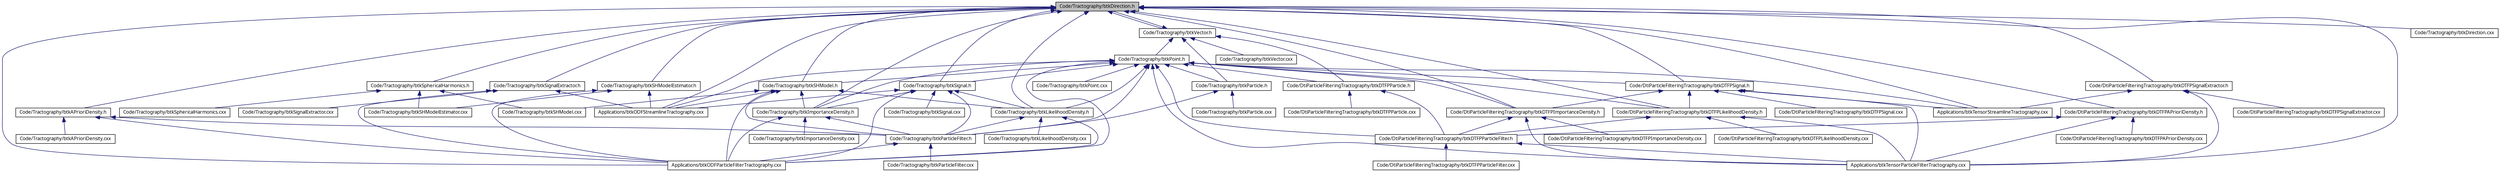 digraph G
{
  edge [fontname="FreeSans.ttf",fontsize="10",labelfontname="FreeSans.ttf",labelfontsize="10"];
  node [fontname="FreeSans.ttf",fontsize="10",shape=record];
  Node1 [label="Code/Tractography/btkDirection.h",height=0.2,width=0.4,color="black", fillcolor="grey75", style="filled" fontcolor="black"];
  Node1 -> Node2 [dir=back,color="midnightblue",fontsize="10",style="solid",fontname="FreeSans.ttf"];
  Node2 [label="Applications/btkODFParticleFilterTractography.cxx",height=0.2,width=0.4,color="black", fillcolor="white", style="filled",URL="$btk_o_d_f_particle_filter_tractography_8cxx.html"];
  Node1 -> Node3 [dir=back,color="midnightblue",fontsize="10",style="solid",fontname="FreeSans.ttf"];
  Node3 [label="Applications/btkODFStreamlineTractography.cxx",height=0.2,width=0.4,color="black", fillcolor="white", style="filled",URL="$btk_o_d_f_streamline_tractography_8cxx.html"];
  Node1 -> Node4 [dir=back,color="midnightblue",fontsize="10",style="solid",fontname="FreeSans.ttf"];
  Node4 [label="Applications/btkTensorParticleFilterTractography.cxx",height=0.2,width=0.4,color="black", fillcolor="white", style="filled",URL="$btk_tensor_particle_filter_tractography_8cxx.html"];
  Node1 -> Node5 [dir=back,color="midnightblue",fontsize="10",style="solid",fontname="FreeSans.ttf"];
  Node5 [label="Applications/btkTensorStreamlineTractography.cxx",height=0.2,width=0.4,color="black", fillcolor="white", style="filled",URL="$btk_tensor_streamline_tractography_8cxx.html"];
  Node1 -> Node6 [dir=back,color="midnightblue",fontsize="10",style="solid",fontname="FreeSans.ttf"];
  Node6 [label="Code/DtiParticleFilteringTractography/btkDTFPAPrioriDensity.h",height=0.2,width=0.4,color="black", fillcolor="white", style="filled",URL="$btk_d_t_f_p_a_priori_density_8h.html"];
  Node6 -> Node4 [dir=back,color="midnightblue",fontsize="10",style="solid",fontname="FreeSans.ttf"];
  Node6 -> Node7 [dir=back,color="midnightblue",fontsize="10",style="solid",fontname="FreeSans.ttf"];
  Node7 [label="Code/DtiParticleFilteringTractography/btkDTFPAPrioriDensity.cxx",height=0.2,width=0.4,color="black", fillcolor="white", style="filled",URL="$btk_d_t_f_p_a_priori_density_8cxx.html"];
  Node6 -> Node8 [dir=back,color="midnightblue",fontsize="10",style="solid",fontname="FreeSans.ttf"];
  Node8 [label="Code/DtiParticleFilteringTractography/btkDTFPParticleFilter.h",height=0.2,width=0.4,color="black", fillcolor="white", style="filled",URL="$btk_d_t_f_p_particle_filter_8h.html"];
  Node8 -> Node4 [dir=back,color="midnightblue",fontsize="10",style="solid",fontname="FreeSans.ttf"];
  Node8 -> Node9 [dir=back,color="midnightblue",fontsize="10",style="solid",fontname="FreeSans.ttf"];
  Node9 [label="Code/DtiParticleFilteringTractography/btkDTFPParticleFilter.cxx",height=0.2,width=0.4,color="black", fillcolor="white", style="filled",URL="$btk_d_t_f_p_particle_filter_8cxx.html"];
  Node1 -> Node10 [dir=back,color="midnightblue",fontsize="10",style="solid",fontname="FreeSans.ttf"];
  Node10 [label="Code/DtiParticleFilteringTractography/btkDTFPImportanceDensity.h",height=0.2,width=0.4,color="black", fillcolor="white", style="filled",URL="$btk_d_t_f_p_importance_density_8h.html"];
  Node10 -> Node4 [dir=back,color="midnightblue",fontsize="10",style="solid",fontname="FreeSans.ttf"];
  Node10 -> Node11 [dir=back,color="midnightblue",fontsize="10",style="solid",fontname="FreeSans.ttf"];
  Node11 [label="Code/DtiParticleFilteringTractography/btkDTFPImportanceDensity.cxx",height=0.2,width=0.4,color="black", fillcolor="white", style="filled",URL="$btk_d_t_f_p_importance_density_8cxx.html"];
  Node10 -> Node8 [dir=back,color="midnightblue",fontsize="10",style="solid",fontname="FreeSans.ttf"];
  Node1 -> Node12 [dir=back,color="midnightblue",fontsize="10",style="solid",fontname="FreeSans.ttf"];
  Node12 [label="Code/DtiParticleFilteringTractography/btkDTFPSignal.h",height=0.2,width=0.4,color="black", fillcolor="white", style="filled",URL="$btk_d_t_f_p_signal_8h.html"];
  Node12 -> Node4 [dir=back,color="midnightblue",fontsize="10",style="solid",fontname="FreeSans.ttf"];
  Node12 -> Node5 [dir=back,color="midnightblue",fontsize="10",style="solid",fontname="FreeSans.ttf"];
  Node12 -> Node10 [dir=back,color="midnightblue",fontsize="10",style="solid",fontname="FreeSans.ttf"];
  Node12 -> Node13 [dir=back,color="midnightblue",fontsize="10",style="solid",fontname="FreeSans.ttf"];
  Node13 [label="Code/DtiParticleFilteringTractography/btkDTFPLikelihoodDensity.h",height=0.2,width=0.4,color="black", fillcolor="white", style="filled",URL="$btk_d_t_f_p_likelihood_density_8h.html"];
  Node13 -> Node4 [dir=back,color="midnightblue",fontsize="10",style="solid",fontname="FreeSans.ttf"];
  Node13 -> Node14 [dir=back,color="midnightblue",fontsize="10",style="solid",fontname="FreeSans.ttf"];
  Node14 [label="Code/DtiParticleFilteringTractography/btkDTFPLikelihoodDensity.cxx",height=0.2,width=0.4,color="black", fillcolor="white", style="filled",URL="$btk_d_t_f_p_likelihood_density_8cxx.html"];
  Node13 -> Node8 [dir=back,color="midnightblue",fontsize="10",style="solid",fontname="FreeSans.ttf"];
  Node12 -> Node15 [dir=back,color="midnightblue",fontsize="10",style="solid",fontname="FreeSans.ttf"];
  Node15 [label="Code/DtiParticleFilteringTractography/btkDTFPSignal.cxx",height=0.2,width=0.4,color="black", fillcolor="white", style="filled",URL="$btk_d_t_f_p_signal_8cxx.html"];
  Node1 -> Node13 [dir=back,color="midnightblue",fontsize="10",style="solid",fontname="FreeSans.ttf"];
  Node1 -> Node16 [dir=back,color="midnightblue",fontsize="10",style="solid",fontname="FreeSans.ttf"];
  Node16 [label="Code/DtiParticleFilteringTractography/btkDTFPSignalExtractor.h",height=0.2,width=0.4,color="black", fillcolor="white", style="filled",URL="$btk_d_t_f_p_signal_extractor_8h.html"];
  Node16 -> Node4 [dir=back,color="midnightblue",fontsize="10",style="solid",fontname="FreeSans.ttf"];
  Node16 -> Node5 [dir=back,color="midnightblue",fontsize="10",style="solid",fontname="FreeSans.ttf"];
  Node16 -> Node17 [dir=back,color="midnightblue",fontsize="10",style="solid",fontname="FreeSans.ttf"];
  Node17 [label="Code/DtiParticleFilteringTractography/btkDTFPSignalExtractor.cxx",height=0.2,width=0.4,color="black", fillcolor="white", style="filled",URL="$btk_d_t_f_p_signal_extractor_8cxx.html"];
  Node1 -> Node18 [dir=back,color="midnightblue",fontsize="10",style="solid",fontname="FreeSans.ttf"];
  Node18 [label="Code/Tractography/btkAPrioriDensity.h",height=0.2,width=0.4,color="black", fillcolor="white", style="filled",URL="$btk_a_priori_density_8h.html"];
  Node18 -> Node2 [dir=back,color="midnightblue",fontsize="10",style="solid",fontname="FreeSans.ttf"];
  Node18 -> Node19 [dir=back,color="midnightblue",fontsize="10",style="solid",fontname="FreeSans.ttf"];
  Node19 [label="Code/Tractography/btkAPrioriDensity.cxx",height=0.2,width=0.4,color="black", fillcolor="white", style="filled",URL="$btk_a_priori_density_8cxx.html"];
  Node18 -> Node20 [dir=back,color="midnightblue",fontsize="10",style="solid",fontname="FreeSans.ttf"];
  Node20 [label="Code/Tractography/btkParticleFilter.h",height=0.2,width=0.4,color="black", fillcolor="white", style="filled",URL="$btk_particle_filter_8h.html"];
  Node20 -> Node2 [dir=back,color="midnightblue",fontsize="10",style="solid",fontname="FreeSans.ttf"];
  Node20 -> Node21 [dir=back,color="midnightblue",fontsize="10",style="solid",fontname="FreeSans.ttf"];
  Node21 [label="Code/Tractography/btkParticleFilter.cxx",height=0.2,width=0.4,color="black", fillcolor="white", style="filled",URL="$btk_particle_filter_8cxx.html"];
  Node1 -> Node22 [dir=back,color="midnightblue",fontsize="10",style="solid",fontname="FreeSans.ttf"];
  Node22 [label="Code/Tractography/btkVector.h",height=0.2,width=0.4,color="black", fillcolor="white", style="filled",URL="$btk_vector_8h.html"];
  Node22 -> Node23 [dir=back,color="midnightblue",fontsize="10",style="solid",fontname="FreeSans.ttf"];
  Node23 [label="Code/DtiParticleFilteringTractography/btkDTFPParticle.h",height=0.2,width=0.4,color="black", fillcolor="white", style="filled",URL="$btk_d_t_f_p_particle_8h.html"];
  Node23 -> Node24 [dir=back,color="midnightblue",fontsize="10",style="solid",fontname="FreeSans.ttf"];
  Node24 [label="Code/DtiParticleFilteringTractography/btkDTFPParticle.cxx",height=0.2,width=0.4,color="black", fillcolor="white", style="filled",URL="$btk_d_t_f_p_particle_8cxx.html"];
  Node23 -> Node8 [dir=back,color="midnightblue",fontsize="10",style="solid",fontname="FreeSans.ttf"];
  Node22 -> Node1 [dir=back,color="midnightblue",fontsize="10",style="solid",fontname="FreeSans.ttf"];
  Node22 -> Node25 [dir=back,color="midnightblue",fontsize="10",style="solid",fontname="FreeSans.ttf"];
  Node25 [label="Code/Tractography/btkPoint.h",height=0.2,width=0.4,color="black", fillcolor="white", style="filled",URL="$btk_point_8h.html"];
  Node25 -> Node2 [dir=back,color="midnightblue",fontsize="10",style="solid",fontname="FreeSans.ttf"];
  Node25 -> Node3 [dir=back,color="midnightblue",fontsize="10",style="solid",fontname="FreeSans.ttf"];
  Node25 -> Node4 [dir=back,color="midnightblue",fontsize="10",style="solid",fontname="FreeSans.ttf"];
  Node25 -> Node5 [dir=back,color="midnightblue",fontsize="10",style="solid",fontname="FreeSans.ttf"];
  Node25 -> Node10 [dir=back,color="midnightblue",fontsize="10",style="solid",fontname="FreeSans.ttf"];
  Node25 -> Node12 [dir=back,color="midnightblue",fontsize="10",style="solid",fontname="FreeSans.ttf"];
  Node25 -> Node13 [dir=back,color="midnightblue",fontsize="10",style="solid",fontname="FreeSans.ttf"];
  Node25 -> Node23 [dir=back,color="midnightblue",fontsize="10",style="solid",fontname="FreeSans.ttf"];
  Node25 -> Node8 [dir=back,color="midnightblue",fontsize="10",style="solid",fontname="FreeSans.ttf"];
  Node25 -> Node26 [dir=back,color="midnightblue",fontsize="10",style="solid",fontname="FreeSans.ttf"];
  Node26 [label="Code/Tractography/btkImportanceDensity.h",height=0.2,width=0.4,color="black", fillcolor="white", style="filled",URL="$btk_importance_density_8h.html"];
  Node26 -> Node2 [dir=back,color="midnightblue",fontsize="10",style="solid",fontname="FreeSans.ttf"];
  Node26 -> Node27 [dir=back,color="midnightblue",fontsize="10",style="solid",fontname="FreeSans.ttf"];
  Node27 [label="Code/Tractography/btkImportanceDensity.cxx",height=0.2,width=0.4,color="black", fillcolor="white", style="filled",URL="$btk_importance_density_8cxx.html"];
  Node26 -> Node20 [dir=back,color="midnightblue",fontsize="10",style="solid",fontname="FreeSans.ttf"];
  Node25 -> Node28 [dir=back,color="midnightblue",fontsize="10",style="solid",fontname="FreeSans.ttf"];
  Node28 [label="Code/Tractography/btkSignal.h",height=0.2,width=0.4,color="black", fillcolor="white", style="filled",URL="$btk_signal_8h.html"];
  Node28 -> Node2 [dir=back,color="midnightblue",fontsize="10",style="solid",fontname="FreeSans.ttf"];
  Node28 -> Node3 [dir=back,color="midnightblue",fontsize="10",style="solid",fontname="FreeSans.ttf"];
  Node28 -> Node26 [dir=back,color="midnightblue",fontsize="10",style="solid",fontname="FreeSans.ttf"];
  Node28 -> Node29 [dir=back,color="midnightblue",fontsize="10",style="solid",fontname="FreeSans.ttf"];
  Node29 [label="Code/Tractography/btkLikelihoodDensity.h",height=0.2,width=0.4,color="black", fillcolor="white", style="filled",URL="$btk_likelihood_density_8h.html"];
  Node29 -> Node2 [dir=back,color="midnightblue",fontsize="10",style="solid",fontname="FreeSans.ttf"];
  Node29 -> Node30 [dir=back,color="midnightblue",fontsize="10",style="solid",fontname="FreeSans.ttf"];
  Node30 [label="Code/Tractography/btkLikelihoodDensity.cxx",height=0.2,width=0.4,color="black", fillcolor="white", style="filled",URL="$btk_likelihood_density_8cxx.html"];
  Node29 -> Node20 [dir=back,color="midnightblue",fontsize="10",style="solid",fontname="FreeSans.ttf"];
  Node28 -> Node20 [dir=back,color="midnightblue",fontsize="10",style="solid",fontname="FreeSans.ttf"];
  Node28 -> Node31 [dir=back,color="midnightblue",fontsize="10",style="solid",fontname="FreeSans.ttf"];
  Node31 [label="Code/Tractography/btkSignal.cxx",height=0.2,width=0.4,color="black", fillcolor="white", style="filled",URL="$btk_signal_8cxx.html"];
  Node25 -> Node32 [dir=back,color="midnightblue",fontsize="10",style="solid",fontname="FreeSans.ttf"];
  Node32 [label="Code/Tractography/btkSHModel.h",height=0.2,width=0.4,color="black", fillcolor="white", style="filled",URL="$btk_s_h_model_8h.html"];
  Node32 -> Node2 [dir=back,color="midnightblue",fontsize="10",style="solid",fontname="FreeSans.ttf"];
  Node32 -> Node3 [dir=back,color="midnightblue",fontsize="10",style="solid",fontname="FreeSans.ttf"];
  Node32 -> Node26 [dir=back,color="midnightblue",fontsize="10",style="solid",fontname="FreeSans.ttf"];
  Node32 -> Node29 [dir=back,color="midnightblue",fontsize="10",style="solid",fontname="FreeSans.ttf"];
  Node32 -> Node20 [dir=back,color="midnightblue",fontsize="10",style="solid",fontname="FreeSans.ttf"];
  Node32 -> Node33 [dir=back,color="midnightblue",fontsize="10",style="solid",fontname="FreeSans.ttf"];
  Node33 [label="Code/Tractography/btkSHModel.cxx",height=0.2,width=0.4,color="black", fillcolor="white", style="filled",URL="$btk_s_h_model_8cxx.html"];
  Node25 -> Node29 [dir=back,color="midnightblue",fontsize="10",style="solid",fontname="FreeSans.ttf"];
  Node25 -> Node34 [dir=back,color="midnightblue",fontsize="10",style="solid",fontname="FreeSans.ttf"];
  Node34 [label="Code/Tractography/btkParticle.h",height=0.2,width=0.4,color="black", fillcolor="white", style="filled",URL="$btk_particle_8h.html"];
  Node34 -> Node35 [dir=back,color="midnightblue",fontsize="10",style="solid",fontname="FreeSans.ttf"];
  Node35 [label="Code/Tractography/btkParticle.cxx",height=0.2,width=0.4,color="black", fillcolor="white", style="filled",URL="$btk_particle_8cxx.html"];
  Node34 -> Node20 [dir=back,color="midnightblue",fontsize="10",style="solid",fontname="FreeSans.ttf"];
  Node25 -> Node20 [dir=back,color="midnightblue",fontsize="10",style="solid",fontname="FreeSans.ttf"];
  Node25 -> Node36 [dir=back,color="midnightblue",fontsize="10",style="solid",fontname="FreeSans.ttf"];
  Node36 [label="Code/Tractography/btkPoint.cxx",height=0.2,width=0.4,color="black", fillcolor="white", style="filled",URL="$btk_point_8cxx.html"];
  Node22 -> Node34 [dir=back,color="midnightblue",fontsize="10",style="solid",fontname="FreeSans.ttf"];
  Node22 -> Node37 [dir=back,color="midnightblue",fontsize="10",style="solid",fontname="FreeSans.ttf"];
  Node37 [label="Code/Tractography/btkVector.cxx",height=0.2,width=0.4,color="black", fillcolor="white", style="filled",URL="$btk_vector_8cxx.html"];
  Node1 -> Node38 [dir=back,color="midnightblue",fontsize="10",style="solid",fontname="FreeSans.ttf"];
  Node38 [label="Code/Tractography/btkDirection.cxx",height=0.2,width=0.4,color="black", fillcolor="white", style="filled",URL="$btk_direction_8cxx.html"];
  Node1 -> Node26 [dir=back,color="midnightblue",fontsize="10",style="solid",fontname="FreeSans.ttf"];
  Node1 -> Node28 [dir=back,color="midnightblue",fontsize="10",style="solid",fontname="FreeSans.ttf"];
  Node1 -> Node32 [dir=back,color="midnightblue",fontsize="10",style="solid",fontname="FreeSans.ttf"];
  Node1 -> Node29 [dir=back,color="midnightblue",fontsize="10",style="solid",fontname="FreeSans.ttf"];
  Node1 -> Node39 [dir=back,color="midnightblue",fontsize="10",style="solid",fontname="FreeSans.ttf"];
  Node39 [label="Code/Tractography/btkSphericalHarmonics.h",height=0.2,width=0.4,color="black", fillcolor="white", style="filled",URL="$btk_spherical_harmonics_8h.html"];
  Node39 -> Node33 [dir=back,color="midnightblue",fontsize="10",style="solid",fontname="FreeSans.ttf"];
  Node39 -> Node40 [dir=back,color="midnightblue",fontsize="10",style="solid",fontname="FreeSans.ttf"];
  Node40 [label="Code/Tractography/btkSHModelEstimator.cxx",height=0.2,width=0.4,color="black", fillcolor="white", style="filled",URL="$btk_s_h_model_estimator_8cxx.html"];
  Node39 -> Node41 [dir=back,color="midnightblue",fontsize="10",style="solid",fontname="FreeSans.ttf"];
  Node41 [label="Code/Tractography/btkSphericalHarmonics.cxx",height=0.2,width=0.4,color="black", fillcolor="white", style="filled",URL="$btk_spherical_harmonics_8cxx.html"];
  Node1 -> Node42 [dir=back,color="midnightblue",fontsize="10",style="solid",fontname="FreeSans.ttf"];
  Node42 [label="Code/Tractography/btkSHModelEstimator.h",height=0.2,width=0.4,color="black", fillcolor="white", style="filled",URL="$btk_s_h_model_estimator_8h.html"];
  Node42 -> Node2 [dir=back,color="midnightblue",fontsize="10",style="solid",fontname="FreeSans.ttf"];
  Node42 -> Node3 [dir=back,color="midnightblue",fontsize="10",style="solid",fontname="FreeSans.ttf"];
  Node42 -> Node40 [dir=back,color="midnightblue",fontsize="10",style="solid",fontname="FreeSans.ttf"];
  Node1 -> Node43 [dir=back,color="midnightblue",fontsize="10",style="solid",fontname="FreeSans.ttf"];
  Node43 [label="Code/Tractography/btkSignalExtractor.h",height=0.2,width=0.4,color="black", fillcolor="white", style="filled",URL="$btk_signal_extractor_8h.html"];
  Node43 -> Node2 [dir=back,color="midnightblue",fontsize="10",style="solid",fontname="FreeSans.ttf"];
  Node43 -> Node3 [dir=back,color="midnightblue",fontsize="10",style="solid",fontname="FreeSans.ttf"];
  Node43 -> Node44 [dir=back,color="midnightblue",fontsize="10",style="solid",fontname="FreeSans.ttf"];
  Node44 [label="Code/Tractography/btkSignalExtractor.cxx",height=0.2,width=0.4,color="black", fillcolor="white", style="filled",URL="$btk_signal_extractor_8cxx.html"];
}
